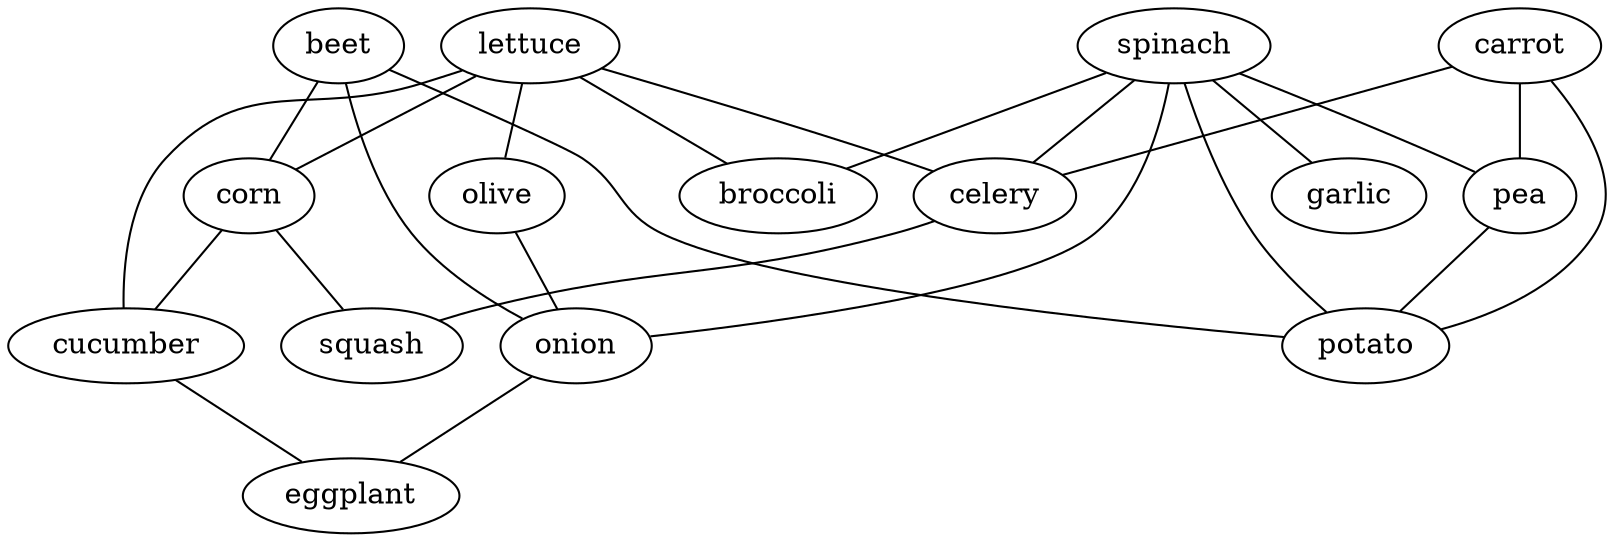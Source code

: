 strict graph G {
lettuce;
carrot;
spinach;
celery;
beet;
pea;
corn;
squash;
cucumber;
olive;
broccoli;
onion;
potato;
eggplant;
garlic;
lettuce -- broccoli  [weight=1];
lettuce -- celery  [weight=1];
lettuce -- cucumber  [weight=1];
lettuce -- olive  [weight=1];
lettuce -- corn  [weight=1];
carrot -- celery  [weight=1];
carrot -- potato  [weight=1];
carrot -- pea  [weight=1];
spinach -- onion  [weight=1];
spinach -- potato  [weight=1];
spinach -- broccoli  [weight=1];
spinach -- celery  [weight=1];
spinach -- garlic  [weight=1];
spinach -- pea  [weight=1];
celery -- squash  [weight=1];
beet -- corn  [weight=1];
beet -- onion  [weight=1];
beet -- potato  [weight=1];
pea -- potato  [weight=1];
corn -- cucumber  [weight=1];
corn -- squash  [weight=1];
cucumber -- eggplant  [weight=1];
olive -- onion  [weight=1];
onion -- eggplant  [weight=1];
}
